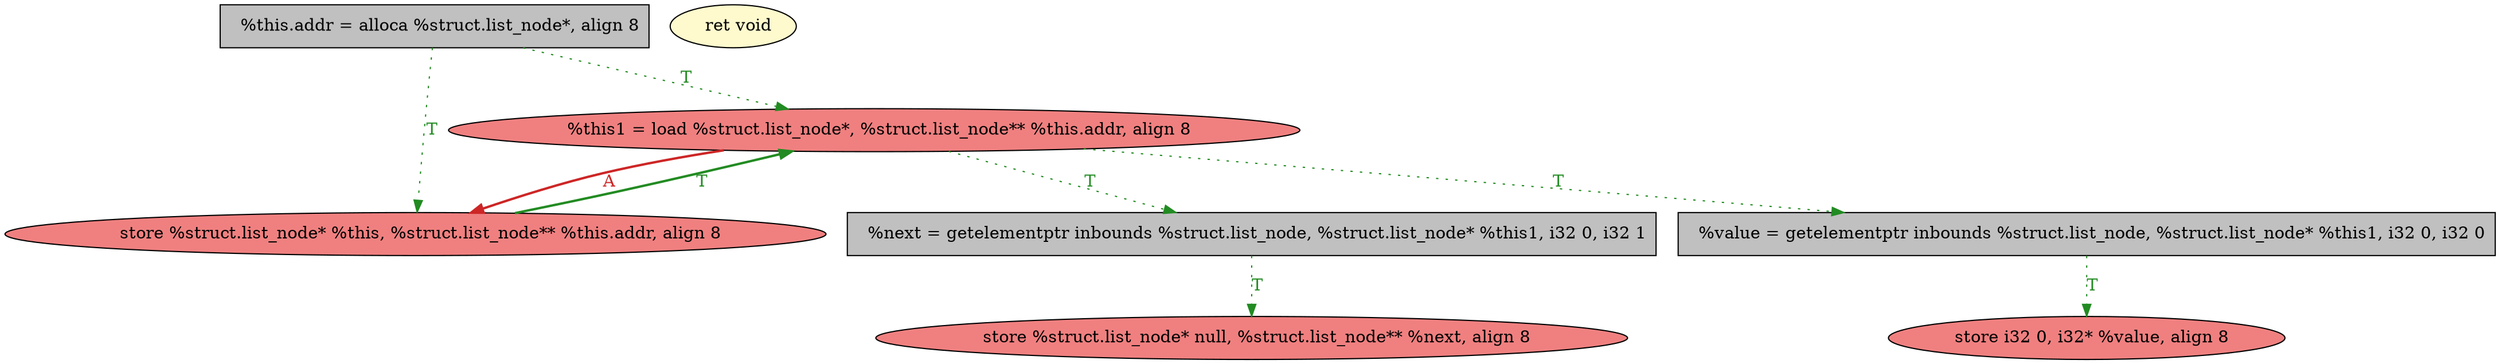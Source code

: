 
digraph G {


node404 [fillcolor=lightcoral,label="  store i32 0, i32* %value, align 8",shape=ellipse,style=filled ]
node398 [fillcolor=lightcoral,label="  store %struct.list_node* null, %struct.list_node** %next, align 8",shape=ellipse,style=filled ]
node399 [fillcolor=lightcoral,label="  store %struct.list_node* %this, %struct.list_node** %this.addr, align 8",shape=ellipse,style=filled ]
node397 [fillcolor=grey,label="  %next = getelementptr inbounds %struct.list_node, %struct.list_node* %this1, i32 0, i32 1",shape=rectangle,style=filled ]
node403 [fillcolor=grey,label="  %value = getelementptr inbounds %struct.list_node, %struct.list_node* %this1, i32 0, i32 0",shape=rectangle,style=filled ]
node400 [fillcolor=grey,label="  %this.addr = alloca %struct.list_node*, align 8",shape=rectangle,style=filled ]
node401 [fillcolor=lemonchiffon,label="  ret void",shape=ellipse,style=filled ]
node402 [fillcolor=lightcoral,label="  %this1 = load %struct.list_node*, %struct.list_node** %this.addr, align 8",shape=ellipse,style=filled ]

node400->node399 [style=dotted,color=forestgreen,label="T",penwidth=1.0,fontcolor=forestgreen ]
node397->node398 [style=dotted,color=forestgreen,label="T",penwidth=1.0,fontcolor=forestgreen ]
node402->node403 [style=dotted,color=forestgreen,label="T",penwidth=1.0,fontcolor=forestgreen ]
node399->node402 [style=solid,color=forestgreen,label="T",penwidth=2.0,fontcolor=forestgreen ]
node402->node399 [style=solid,color=firebrick3,label="A",penwidth=2.0,fontcolor=firebrick3 ]
node402->node397 [style=dotted,color=forestgreen,label="T",penwidth=1.0,fontcolor=forestgreen ]
node400->node402 [style=dotted,color=forestgreen,label="T",penwidth=1.0,fontcolor=forestgreen ]
node403->node404 [style=dotted,color=forestgreen,label="T",penwidth=1.0,fontcolor=forestgreen ]


}
